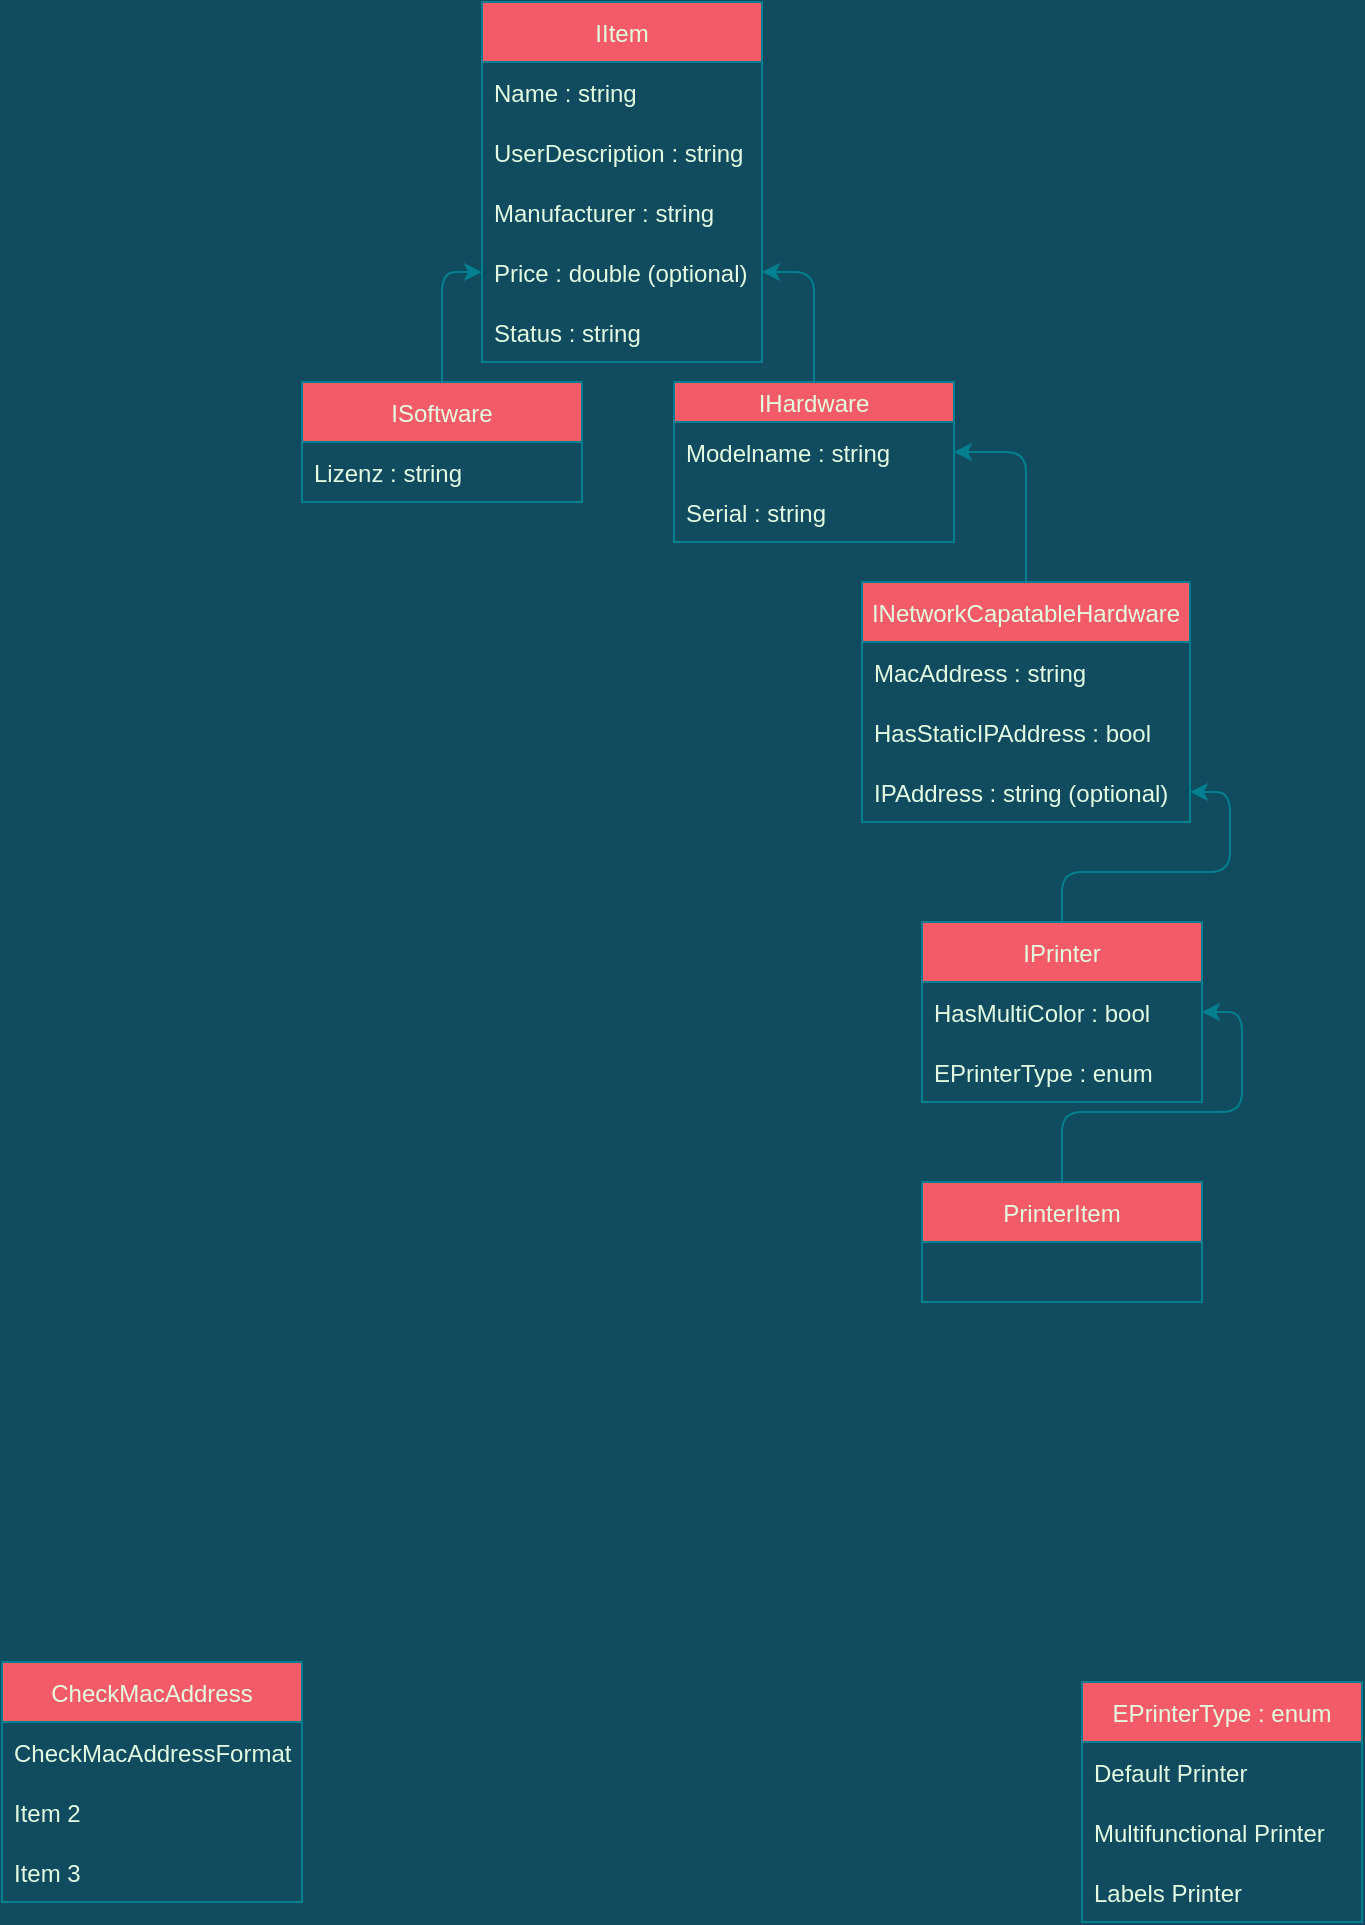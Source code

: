 <mxfile version="15.8.7" type="device"><diagram id="7Ur2pPbs6BE1l3sUnDA9" name="Page-1"><mxGraphModel dx="1102" dy="857" grid="1" gridSize="10" guides="1" tooltips="1" connect="1" arrows="1" fold="1" page="1" pageScale="1" pageWidth="827" pageHeight="1169" background="#114B5F" math="0" shadow="0"><root><mxCell id="0"/><mxCell id="1" parent="0"/><mxCell id="8CZ5f4BPzmlXcYkhe0HH-2" style="edgeStyle=orthogonalEdgeStyle;curved=0;rounded=1;orthogonalLoop=1;jettySize=auto;html=1;exitX=0.5;exitY=0;exitDx=0;exitDy=0;entryX=1;entryY=0.5;entryDx=0;entryDy=0;fontColor=#E4FDE1;strokeColor=#028090;fillColor=#F45B69;labelBackgroundColor=#114B5F;" parent="1" source="ClBlshntLixr6RdZMyuX-2" target="8CZ5f4BPzmlXcYkhe0HH-1" edge="1"><mxGeometry relative="1" as="geometry"/></mxCell><mxCell id="ClBlshntLixr6RdZMyuX-2" value="IHardware" style="swimlane;fontStyle=0;childLayout=stackLayout;horizontal=1;startSize=20;horizontalStack=0;resizeParent=1;resizeParentMax=0;resizeLast=0;collapsible=1;marginBottom=0;fillColor=#F45B69;strokeColor=#028090;fontColor=#E4FDE1;" parent="1" vertex="1"><mxGeometry x="446" y="230" width="140" height="80" as="geometry"/></mxCell><mxCell id="ClBlshntLixr6RdZMyuX-5" value="Modelname : string" style="text;strokeColor=none;fillColor=none;align=left;verticalAlign=middle;spacingLeft=4;spacingRight=4;overflow=hidden;points=[[0,0.5],[1,0.5]];portConstraint=eastwest;rotatable=0;fontColor=#E4FDE1;" parent="ClBlshntLixr6RdZMyuX-2" vertex="1"><mxGeometry y="20" width="140" height="30" as="geometry"/></mxCell><mxCell id="ClBlshntLixr6RdZMyuX-18" value="Serial : string" style="text;strokeColor=none;fillColor=none;align=left;verticalAlign=middle;spacingLeft=4;spacingRight=4;overflow=hidden;points=[[0,0.5],[1,0.5]];portConstraint=eastwest;rotatable=0;fontColor=#E4FDE1;" parent="ClBlshntLixr6RdZMyuX-2" vertex="1"><mxGeometry y="50" width="140" height="30" as="geometry"/></mxCell><mxCell id="ClBlshntLixr6RdZMyuX-7" value="CheckMacAddress" style="swimlane;fontStyle=0;childLayout=stackLayout;horizontal=1;startSize=30;horizontalStack=0;resizeParent=1;resizeParentMax=0;resizeLast=0;collapsible=1;marginBottom=0;fillColor=#F45B69;strokeColor=#028090;fontColor=#E4FDE1;" parent="1" vertex="1"><mxGeometry x="110" y="870" width="150" height="120" as="geometry"/></mxCell><mxCell id="ClBlshntLixr6RdZMyuX-8" value="CheckMacAddressFormat" style="text;strokeColor=none;fillColor=none;align=left;verticalAlign=middle;spacingLeft=4;spacingRight=4;overflow=hidden;points=[[0,0.5],[1,0.5]];portConstraint=eastwest;rotatable=0;fontColor=#E4FDE1;" parent="ClBlshntLixr6RdZMyuX-7" vertex="1"><mxGeometry y="30" width="150" height="30" as="geometry"/></mxCell><mxCell id="ClBlshntLixr6RdZMyuX-9" value="Item 2" style="text;strokeColor=none;fillColor=none;align=left;verticalAlign=middle;spacingLeft=4;spacingRight=4;overflow=hidden;points=[[0,0.5],[1,0.5]];portConstraint=eastwest;rotatable=0;fontColor=#E4FDE1;" parent="ClBlshntLixr6RdZMyuX-7" vertex="1"><mxGeometry y="60" width="150" height="30" as="geometry"/></mxCell><mxCell id="ClBlshntLixr6RdZMyuX-10" value="Item 3" style="text;strokeColor=none;fillColor=none;align=left;verticalAlign=middle;spacingLeft=4;spacingRight=4;overflow=hidden;points=[[0,0.5],[1,0.5]];portConstraint=eastwest;rotatable=0;fontColor=#E4FDE1;" parent="ClBlshntLixr6RdZMyuX-7" vertex="1"><mxGeometry y="90" width="150" height="30" as="geometry"/></mxCell><mxCell id="ClBlshntLixr6RdZMyuX-32" style="edgeStyle=orthogonalEdgeStyle;curved=0;rounded=1;sketch=0;orthogonalLoop=1;jettySize=auto;html=1;exitX=0.5;exitY=0;exitDx=0;exitDy=0;entryX=1;entryY=0.5;entryDx=0;entryDy=0;fontColor=#E4FDE1;strokeColor=#028090;fillColor=#F45B69;labelBackgroundColor=#114B5F;" parent="1" source="ClBlshntLixr6RdZMyuX-12" target="ClBlshntLixr6RdZMyuX-22" edge="1"><mxGeometry relative="1" as="geometry"/></mxCell><mxCell id="ClBlshntLixr6RdZMyuX-12" value="IPrinter" style="swimlane;fontStyle=0;childLayout=stackLayout;horizontal=1;startSize=30;horizontalStack=0;resizeParent=1;resizeParentMax=0;resizeLast=0;collapsible=1;marginBottom=0;fillColor=#F45B69;strokeColor=#028090;fontColor=#E4FDE1;" parent="1" vertex="1"><mxGeometry x="570" y="500" width="140" height="90" as="geometry"/></mxCell><mxCell id="ClBlshntLixr6RdZMyuX-33" value="HasMultiColor : bool" style="text;strokeColor=none;fillColor=none;align=left;verticalAlign=middle;spacingLeft=4;spacingRight=4;overflow=hidden;points=[[0,0.5],[1,0.5]];portConstraint=eastwest;rotatable=0;fontColor=#E4FDE1;" parent="ClBlshntLixr6RdZMyuX-12" vertex="1"><mxGeometry y="30" width="140" height="30" as="geometry"/></mxCell><mxCell id="B899cck5GeUV_qZpdVfN-11" value="EPrinterType : enum" style="text;strokeColor=none;fillColor=none;align=left;verticalAlign=middle;spacingLeft=4;spacingRight=4;overflow=hidden;points=[[0,0.5],[1,0.5]];portConstraint=eastwest;rotatable=0;fontColor=#E4FDE1;" vertex="1" parent="ClBlshntLixr6RdZMyuX-12"><mxGeometry y="60" width="140" height="30" as="geometry"/></mxCell><mxCell id="B899cck5GeUV_qZpdVfN-10" style="edgeStyle=orthogonalEdgeStyle;curved=0;rounded=1;sketch=0;orthogonalLoop=1;jettySize=auto;html=1;exitX=0.5;exitY=0;exitDx=0;exitDy=0;entryX=1;entryY=0.5;entryDx=0;entryDy=0;fontColor=#E4FDE1;strokeColor=#028090;fillColor=#F45B69;" edge="1" parent="1" source="ClBlshntLixr6RdZMyuX-19" target="ClBlshntLixr6RdZMyuX-5"><mxGeometry relative="1" as="geometry"/></mxCell><mxCell id="ClBlshntLixr6RdZMyuX-19" value="INetworkCapatableHardware" style="swimlane;fontStyle=0;childLayout=stackLayout;horizontal=1;startSize=30;horizontalStack=0;resizeParent=1;resizeParentMax=0;resizeLast=0;collapsible=1;marginBottom=0;fillColor=#F45B69;strokeColor=#028090;fontColor=#E4FDE1;" parent="1" vertex="1"><mxGeometry x="540" y="330" width="164" height="120" as="geometry"/></mxCell><mxCell id="ClBlshntLixr6RdZMyuX-20" value="MacAddress : string" style="text;strokeColor=none;fillColor=none;align=left;verticalAlign=middle;spacingLeft=4;spacingRight=4;overflow=hidden;points=[[0,0.5],[1,0.5]];portConstraint=eastwest;rotatable=0;fontColor=#E4FDE1;" parent="ClBlshntLixr6RdZMyuX-19" vertex="1"><mxGeometry y="30" width="164" height="30" as="geometry"/></mxCell><mxCell id="ClBlshntLixr6RdZMyuX-21" value="HasStaticIPAddress : bool" style="text;strokeColor=none;fillColor=none;align=left;verticalAlign=middle;spacingLeft=4;spacingRight=4;overflow=hidden;points=[[0,0.5],[1,0.5]];portConstraint=eastwest;rotatable=0;fontColor=#E4FDE1;" parent="ClBlshntLixr6RdZMyuX-19" vertex="1"><mxGeometry y="60" width="164" height="30" as="geometry"/></mxCell><mxCell id="ClBlshntLixr6RdZMyuX-22" value="IPAddress : string (optional)" style="text;strokeColor=none;fillColor=none;align=left;verticalAlign=middle;spacingLeft=4;spacingRight=4;overflow=hidden;points=[[0,0.5],[1,0.5]];portConstraint=eastwest;rotatable=0;fontColor=#E4FDE1;" parent="ClBlshntLixr6RdZMyuX-19" vertex="1"><mxGeometry y="90" width="164" height="30" as="geometry"/></mxCell><mxCell id="ClBlshntLixr6RdZMyuX-25" value="IItem" style="swimlane;fontStyle=0;childLayout=stackLayout;horizontal=1;startSize=30;horizontalStack=0;resizeParent=1;resizeParentMax=0;resizeLast=0;collapsible=1;marginBottom=0;fillColor=#F45B69;strokeColor=#028090;fontColor=#E4FDE1;" parent="1" vertex="1"><mxGeometry x="350" y="40" width="140" height="180" as="geometry"/></mxCell><mxCell id="ClBlshntLixr6RdZMyuX-26" value="Name : string" style="text;strokeColor=none;fillColor=none;align=left;verticalAlign=middle;spacingLeft=4;spacingRight=4;overflow=hidden;points=[[0,0.5],[1,0.5]];portConstraint=eastwest;rotatable=0;fontColor=#E4FDE1;" parent="ClBlshntLixr6RdZMyuX-25" vertex="1"><mxGeometry y="30" width="140" height="30" as="geometry"/></mxCell><mxCell id="ClBlshntLixr6RdZMyuX-27" value="UserDescription : string" style="text;strokeColor=none;fillColor=none;align=left;verticalAlign=middle;spacingLeft=4;spacingRight=4;overflow=hidden;points=[[0,0.5],[1,0.5]];portConstraint=eastwest;rotatable=0;fontColor=#E4FDE1;" parent="ClBlshntLixr6RdZMyuX-25" vertex="1"><mxGeometry y="60" width="140" height="30" as="geometry"/></mxCell><mxCell id="ClBlshntLixr6RdZMyuX-28" value="Manufacturer : string" style="text;strokeColor=none;fillColor=none;align=left;verticalAlign=middle;spacingLeft=4;spacingRight=4;overflow=hidden;points=[[0,0.5],[1,0.5]];portConstraint=eastwest;rotatable=0;fontColor=#E4FDE1;" parent="ClBlshntLixr6RdZMyuX-25" vertex="1"><mxGeometry y="90" width="140" height="30" as="geometry"/></mxCell><mxCell id="8CZ5f4BPzmlXcYkhe0HH-1" value="Price : double (optional)" style="text;strokeColor=none;fillColor=none;align=left;verticalAlign=middle;spacingLeft=4;spacingRight=4;overflow=hidden;points=[[0,0.5],[1,0.5]];portConstraint=eastwest;rotatable=0;fontColor=#E4FDE1;" parent="ClBlshntLixr6RdZMyuX-25" vertex="1"><mxGeometry y="120" width="140" height="30" as="geometry"/></mxCell><mxCell id="B899cck5GeUV_qZpdVfN-12" value="Status : string" style="text;strokeColor=none;fillColor=none;align=left;verticalAlign=middle;spacingLeft=4;spacingRight=4;overflow=hidden;points=[[0,0.5],[1,0.5]];portConstraint=eastwest;rotatable=0;fontColor=#E4FDE1;" vertex="1" parent="ClBlshntLixr6RdZMyuX-25"><mxGeometry y="150" width="140" height="30" as="geometry"/></mxCell><mxCell id="8CZ5f4BPzmlXcYkhe0HH-7" style="edgeStyle=orthogonalEdgeStyle;curved=0;rounded=1;orthogonalLoop=1;jettySize=auto;html=1;exitX=0.5;exitY=0;exitDx=0;exitDy=0;entryX=0;entryY=0.5;entryDx=0;entryDy=0;fontColor=#E4FDE1;strokeColor=#028090;fillColor=#F45B69;labelBackgroundColor=#114B5F;" parent="1" source="8CZ5f4BPzmlXcYkhe0HH-3" target="8CZ5f4BPzmlXcYkhe0HH-1" edge="1"><mxGeometry relative="1" as="geometry"/></mxCell><mxCell id="8CZ5f4BPzmlXcYkhe0HH-3" value="ISoftware" style="swimlane;fontStyle=0;childLayout=stackLayout;horizontal=1;startSize=30;horizontalStack=0;resizeParent=1;resizeParentMax=0;resizeLast=0;collapsible=1;marginBottom=0;rounded=0;fontColor=#E4FDE1;strokeColor=#028090;fillColor=#F45B69;" parent="1" vertex="1"><mxGeometry x="260" y="230" width="140" height="60" as="geometry"/></mxCell><mxCell id="8CZ5f4BPzmlXcYkhe0HH-4" value="Lizenz : string" style="text;strokeColor=none;fillColor=none;align=left;verticalAlign=middle;spacingLeft=4;spacingRight=4;overflow=hidden;points=[[0,0.5],[1,0.5]];portConstraint=eastwest;rotatable=0;rounded=0;fontColor=#E4FDE1;" parent="8CZ5f4BPzmlXcYkhe0HH-3" vertex="1"><mxGeometry y="30" width="140" height="30" as="geometry"/></mxCell><mxCell id="B899cck5GeUV_qZpdVfN-1" value="EPrinterType : enum" style="swimlane;fontStyle=0;childLayout=stackLayout;horizontal=1;startSize=30;horizontalStack=0;resizeParent=1;resizeParentMax=0;resizeLast=0;collapsible=1;marginBottom=0;fillColor=#F45B69;strokeColor=#028090;fontColor=#E4FDE1;" vertex="1" parent="1"><mxGeometry x="650" y="880" width="140" height="120" as="geometry"/></mxCell><mxCell id="B899cck5GeUV_qZpdVfN-3" value="Default Printer" style="text;strokeColor=none;fillColor=none;align=left;verticalAlign=middle;spacingLeft=4;spacingRight=4;overflow=hidden;points=[[0,0.5],[1,0.5]];portConstraint=eastwest;rotatable=0;fontColor=#E4FDE1;" vertex="1" parent="B899cck5GeUV_qZpdVfN-1"><mxGeometry y="30" width="140" height="30" as="geometry"/></mxCell><mxCell id="B899cck5GeUV_qZpdVfN-4" value="Multifunctional Printer" style="text;strokeColor=none;fillColor=none;align=left;verticalAlign=middle;spacingLeft=4;spacingRight=4;overflow=hidden;points=[[0,0.5],[1,0.5]];portConstraint=eastwest;rotatable=0;fontColor=#E4FDE1;" vertex="1" parent="B899cck5GeUV_qZpdVfN-1"><mxGeometry y="60" width="140" height="30" as="geometry"/></mxCell><mxCell id="B899cck5GeUV_qZpdVfN-2" value="Labels Printer" style="text;strokeColor=none;fillColor=none;align=left;verticalAlign=middle;spacingLeft=4;spacingRight=4;overflow=hidden;points=[[0,0.5],[1,0.5]];portConstraint=eastwest;rotatable=0;fontColor=#E4FDE1;" vertex="1" parent="B899cck5GeUV_qZpdVfN-1"><mxGeometry y="90" width="140" height="30" as="geometry"/></mxCell><mxCell id="B899cck5GeUV_qZpdVfN-9" style="edgeStyle=orthogonalEdgeStyle;curved=0;rounded=1;sketch=0;orthogonalLoop=1;jettySize=auto;html=1;exitX=0.5;exitY=0;exitDx=0;exitDy=0;entryX=1;entryY=0.5;entryDx=0;entryDy=0;fontColor=#E4FDE1;strokeColor=#028090;fillColor=#F45B69;" edge="1" parent="1" source="B899cck5GeUV_qZpdVfN-6" target="ClBlshntLixr6RdZMyuX-33"><mxGeometry relative="1" as="geometry"/></mxCell><mxCell id="B899cck5GeUV_qZpdVfN-6" value="PrinterItem" style="swimlane;fontStyle=0;childLayout=stackLayout;horizontal=1;startSize=30;horizontalStack=0;resizeParent=1;resizeParentMax=0;resizeLast=0;collapsible=1;marginBottom=0;fillColor=#F45B69;strokeColor=#028090;fontColor=#E4FDE1;" vertex="1" parent="1"><mxGeometry x="570" y="630" width="140" height="60" as="geometry"/></mxCell></root></mxGraphModel></diagram></mxfile>